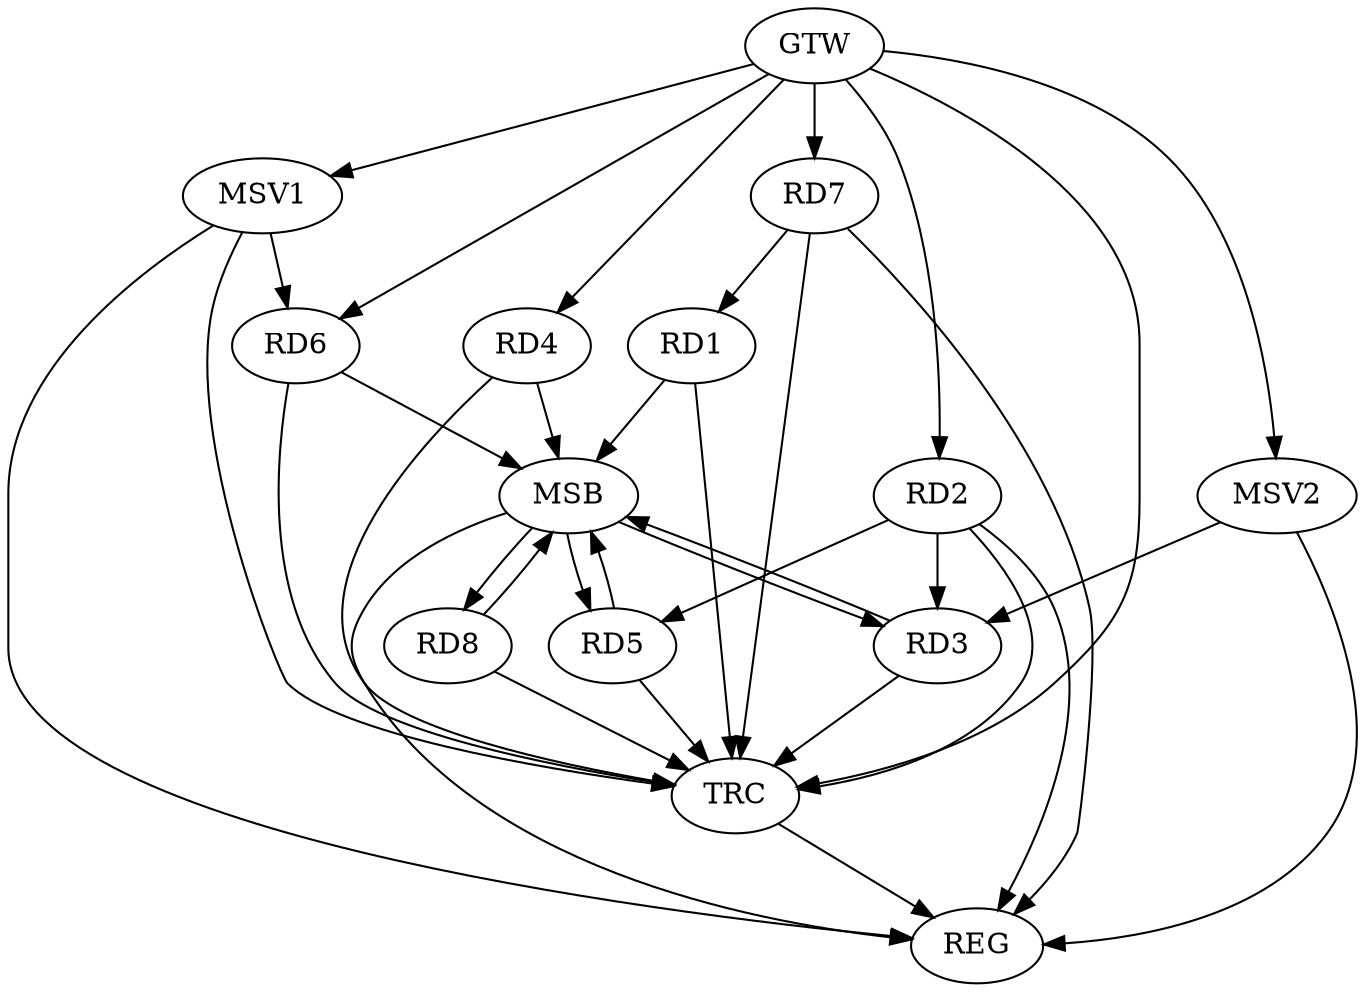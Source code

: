 strict digraph G {
  RD1 [ label="RD1" ];
  RD2 [ label="RD2" ];
  RD3 [ label="RD3" ];
  RD4 [ label="RD4" ];
  RD5 [ label="RD5" ];
  RD6 [ label="RD6" ];
  RD7 [ label="RD7" ];
  RD8 [ label="RD8" ];
  GTW [ label="GTW" ];
  REG [ label="REG" ];
  MSB [ label="MSB" ];
  TRC [ label="TRC" ];
  MSV1 [ label="MSV1" ];
  MSV2 [ label="MSV2" ];
  RD7 -> RD1;
  RD2 -> RD3;
  RD2 -> RD5;
  GTW -> RD2;
  GTW -> RD4;
  GTW -> RD6;
  GTW -> RD7;
  RD2 -> REG;
  RD7 -> REG;
  RD1 -> MSB;
  MSB -> REG;
  RD3 -> MSB;
  RD4 -> MSB;
  MSB -> RD5;
  RD5 -> MSB;
  MSB -> RD3;
  MSB -> RD8;
  RD6 -> MSB;
  RD8 -> MSB;
  RD1 -> TRC;
  RD2 -> TRC;
  RD3 -> TRC;
  RD4 -> TRC;
  RD5 -> TRC;
  RD6 -> TRC;
  RD7 -> TRC;
  RD8 -> TRC;
  GTW -> TRC;
  TRC -> REG;
  MSV1 -> RD6;
  GTW -> MSV1;
  MSV1 -> REG;
  MSV1 -> TRC;
  MSV2 -> RD3;
  GTW -> MSV2;
  MSV2 -> REG;
}
